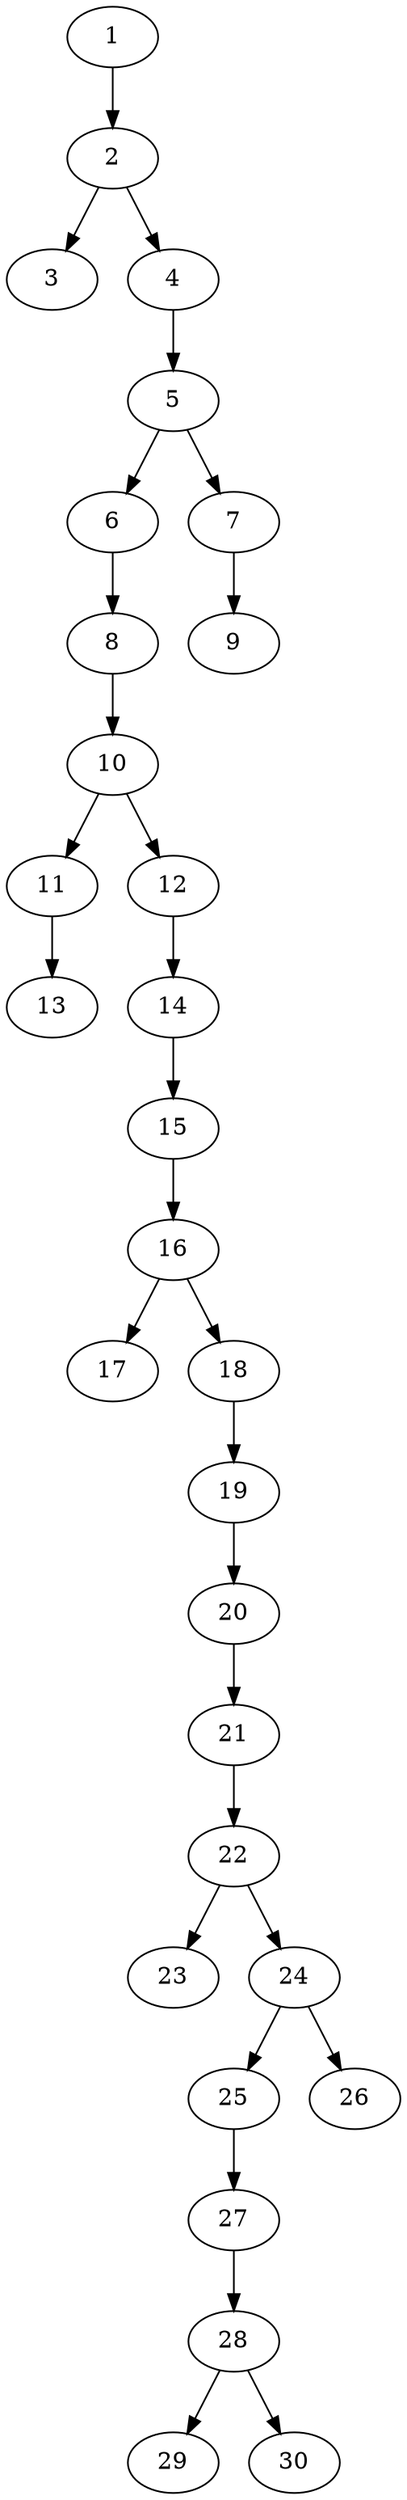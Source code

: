 // DAG automatically generated by daggen at Thu Oct  3 14:04:17 2019
// ./daggen --dot -n 30 --ccr 0.3 --fat 0.3 --regular 0.5 --density 0.5 --mindata 5242880 --maxdata 52428800 
digraph G {
  1 [size="85278720", alpha="0.18", expect_size="25583616"] 
  1 -> 2 [size ="25583616"]
  2 [size="122371413", alpha="0.02", expect_size="36711424"] 
  2 -> 3 [size ="36711424"]
  2 -> 4 [size ="36711424"]
  3 [size="110325760", alpha="0.12", expect_size="33097728"] 
  4 [size="94405973", alpha="0.02", expect_size="28321792"] 
  4 -> 5 [size ="28321792"]
  5 [size="31443627", alpha="0.13", expect_size="9433088"] 
  5 -> 6 [size ="9433088"]
  5 -> 7 [size ="9433088"]
  6 [size="151756800", alpha="0.09", expect_size="45527040"] 
  6 -> 8 [size ="45527040"]
  7 [size="150770347", alpha="0.12", expect_size="45231104"] 
  7 -> 9 [size ="45231104"]
  8 [size="104338773", alpha="0.01", expect_size="31301632"] 
  8 -> 10 [size ="31301632"]
  9 [size="151207253", alpha="0.12", expect_size="45362176"] 
  10 [size="117736107", alpha="0.20", expect_size="35320832"] 
  10 -> 11 [size ="35320832"]
  10 -> 12 [size ="35320832"]
  11 [size="67409920", alpha="0.15", expect_size="20222976"] 
  11 -> 13 [size ="20222976"]
  12 [size="52408320", alpha="0.18", expect_size="15722496"] 
  12 -> 14 [size ="15722496"]
  13 [size="66618027", alpha="0.20", expect_size="19985408"] 
  14 [size="161505280", alpha="0.08", expect_size="48451584"] 
  14 -> 15 [size ="48451584"]
  15 [size="19677867", alpha="0.20", expect_size="5903360"] 
  15 -> 16 [size ="5903360"]
  16 [size="118900053", alpha="0.15", expect_size="35670016"] 
  16 -> 17 [size ="35670016"]
  16 -> 18 [size ="35670016"]
  17 [size="30306987", alpha="0.14", expect_size="9092096"] 
  18 [size="125487787", alpha="0.02", expect_size="37646336"] 
  18 -> 19 [size ="37646336"]
  19 [size="134000640", alpha="0.17", expect_size="40200192"] 
  19 -> 20 [size ="40200192"]
  20 [size="73294507", alpha="0.16", expect_size="21988352"] 
  20 -> 21 [size ="21988352"]
  21 [size="72041813", alpha="0.04", expect_size="21612544"] 
  21 -> 22 [size ="21612544"]
  22 [size="33058133", alpha="0.05", expect_size="9917440"] 
  22 -> 23 [size ="9917440"]
  22 -> 24 [size ="9917440"]
  23 [size="172448427", alpha="0.18", expect_size="51734528"] 
  24 [size="170158080", alpha="0.00", expect_size="51047424"] 
  24 -> 25 [size ="51047424"]
  24 -> 26 [size ="51047424"]
  25 [size="74891947", alpha="0.05", expect_size="22467584"] 
  25 -> 27 [size ="22467584"]
  26 [size="74574507", alpha="0.06", expect_size="22372352"] 
  27 [size="32539307", alpha="0.04", expect_size="9761792"] 
  27 -> 28 [size ="9761792"]
  28 [size="145995093", alpha="0.14", expect_size="43798528"] 
  28 -> 29 [size ="43798528"]
  28 -> 30 [size ="43798528"]
  29 [size="161723733", alpha="0.00", expect_size="48517120"] 
  30 [size="137267200", alpha="0.20", expect_size="41180160"] 
}
